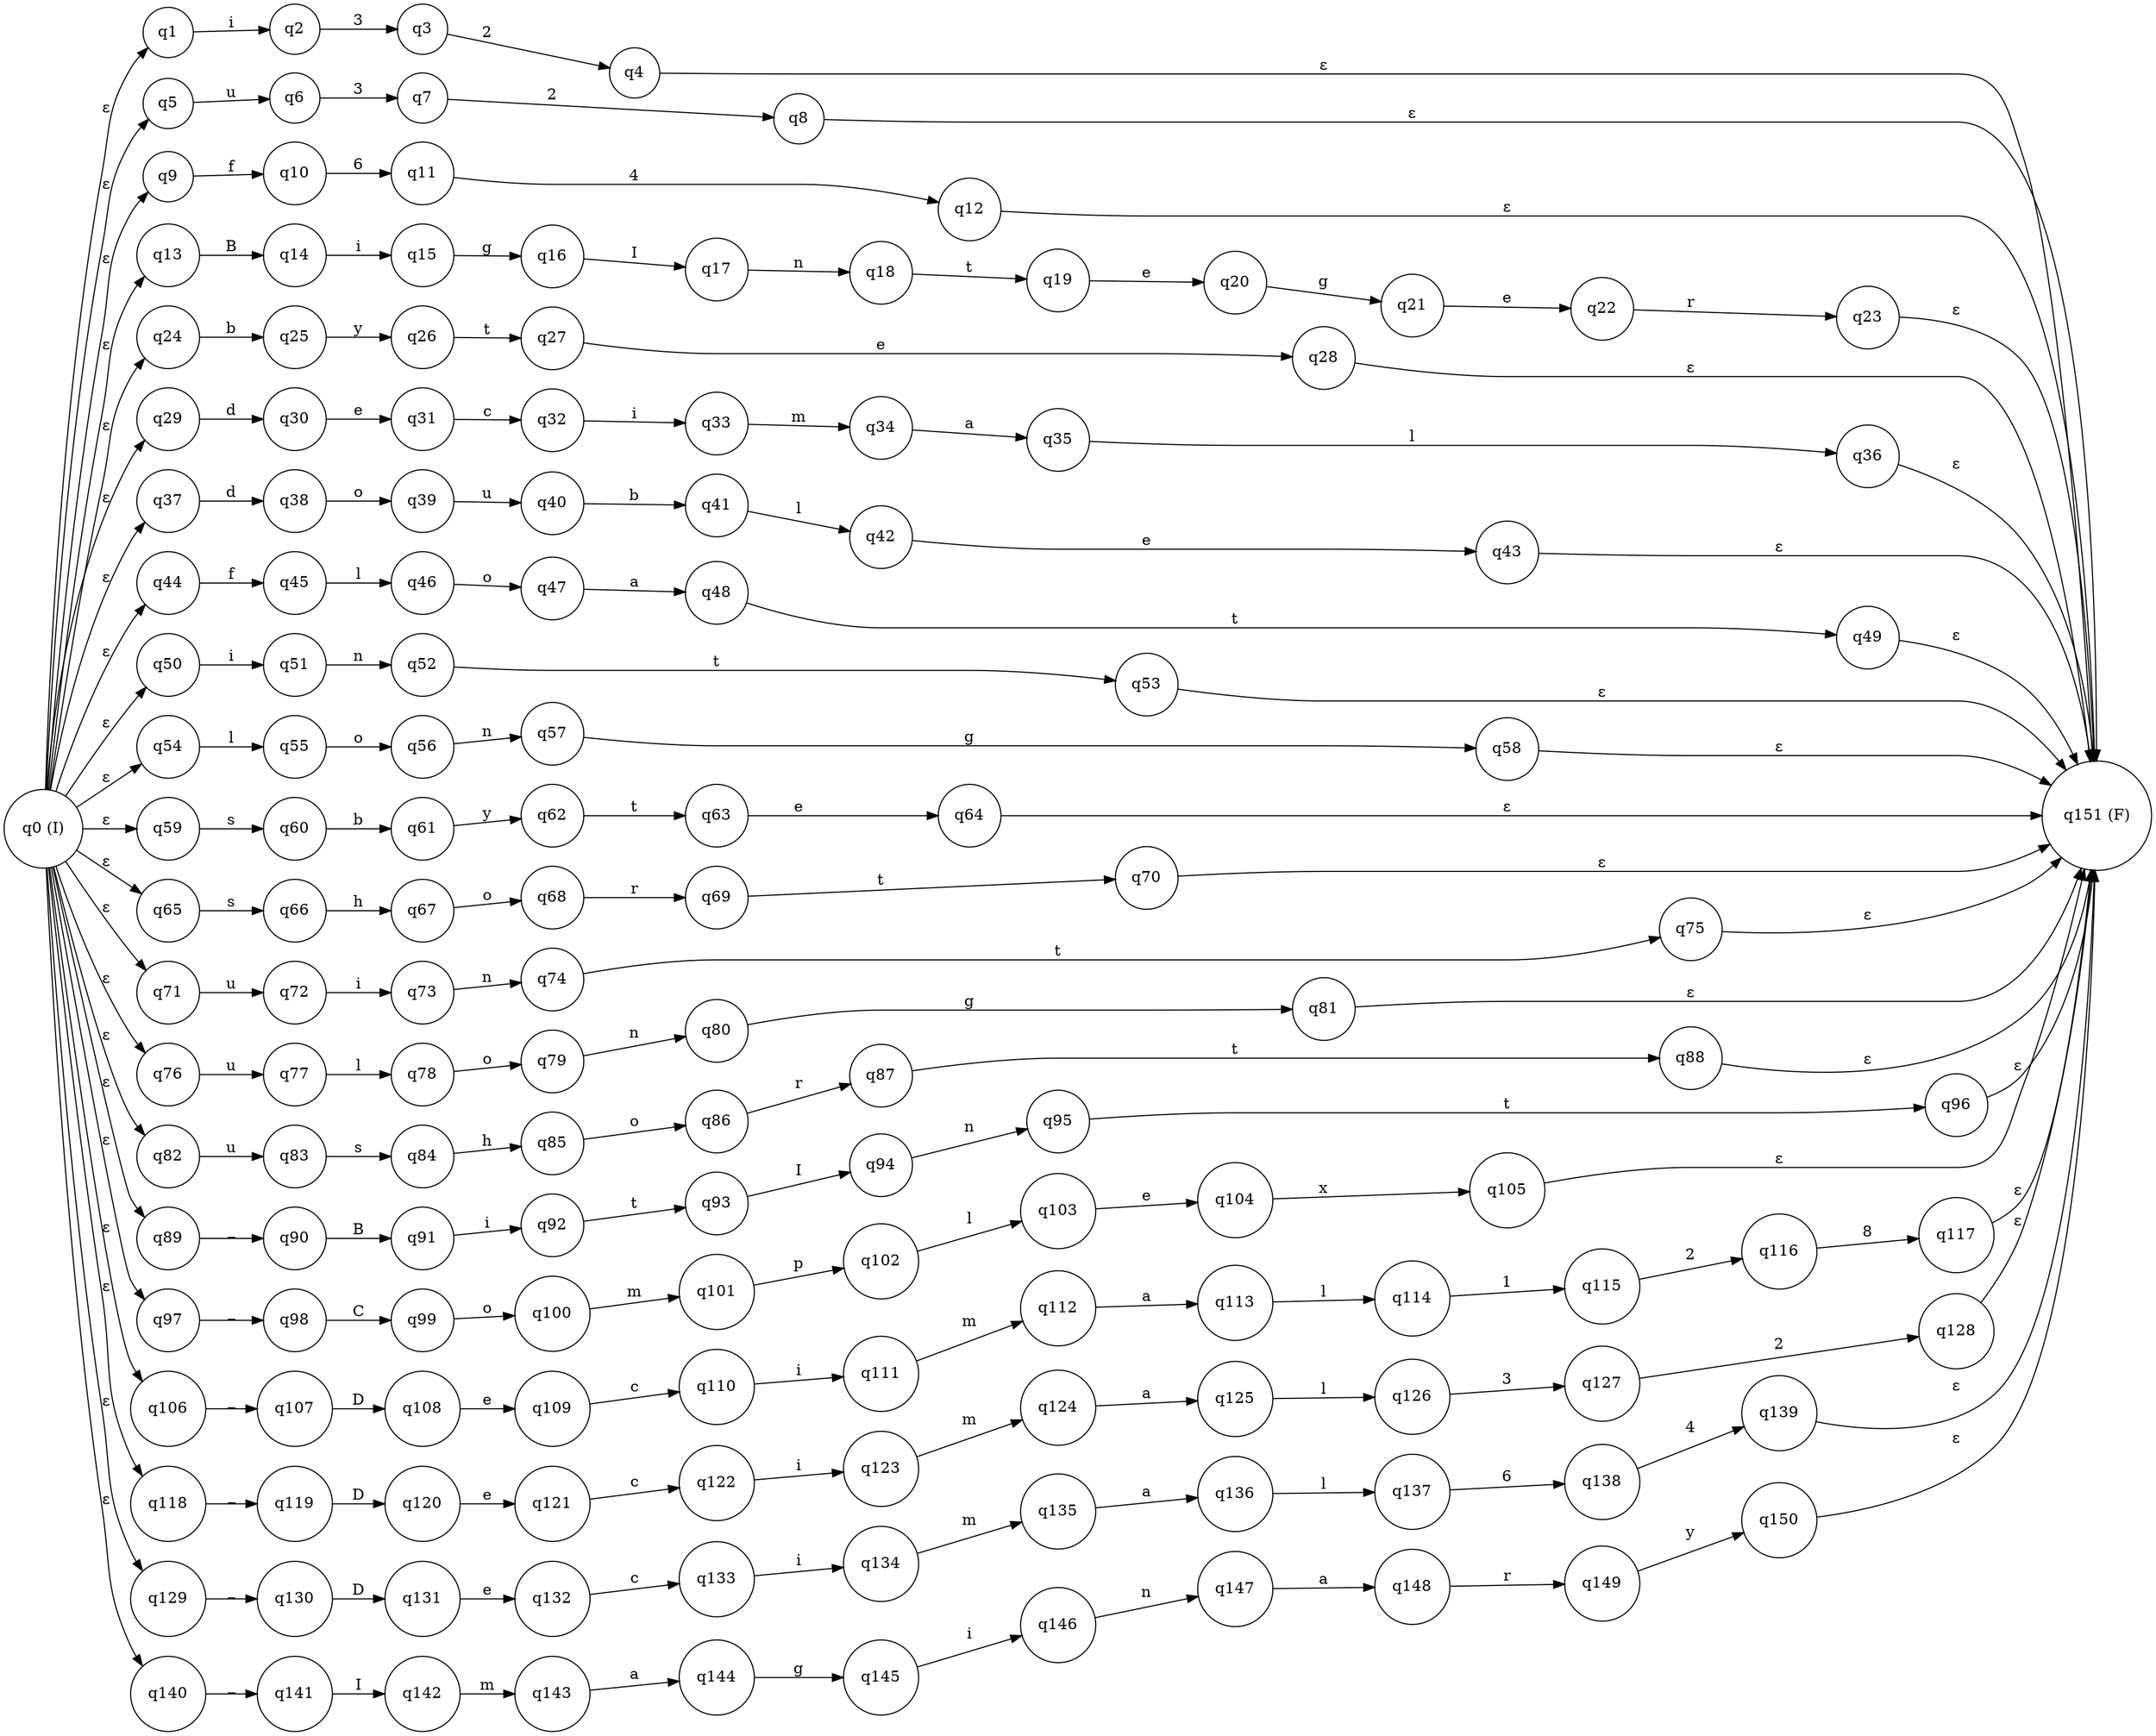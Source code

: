 digraph finite_state_machine {
rankdir=LR;
node [shape = circle];
q0 [label="q0 (I)"];
q1 [label="q1"];
q2 [label="q2"];
q3 [label="q3"];
q4 [label="q4"];
q5 [label="q5"];
q6 [label="q6"];
q7 [label="q7"];
q8 [label="q8"];
q9 [label="q9"];
q10 [label="q10"];
q11 [label="q11"];
q12 [label="q12"];
q13 [label="q13"];
q14 [label="q14"];
q15 [label="q15"];
q16 [label="q16"];
q17 [label="q17"];
q18 [label="q18"];
q19 [label="q19"];
q20 [label="q20"];
q21 [label="q21"];
q22 [label="q22"];
q23 [label="q23"];
q24 [label="q24"];
q25 [label="q25"];
q26 [label="q26"];
q27 [label="q27"];
q28 [label="q28"];
q29 [label="q29"];
q30 [label="q30"];
q31 [label="q31"];
q32 [label="q32"];
q33 [label="q33"];
q34 [label="q34"];
q35 [label="q35"];
q36 [label="q36"];
q37 [label="q37"];
q38 [label="q38"];
q39 [label="q39"];
q40 [label="q40"];
q41 [label="q41"];
q42 [label="q42"];
q43 [label="q43"];
q44 [label="q44"];
q45 [label="q45"];
q46 [label="q46"];
q47 [label="q47"];
q48 [label="q48"];
q49 [label="q49"];
q50 [label="q50"];
q51 [label="q51"];
q52 [label="q52"];
q53 [label="q53"];
q54 [label="q54"];
q55 [label="q55"];
q56 [label="q56"];
q57 [label="q57"];
q58 [label="q58"];
q59 [label="q59"];
q60 [label="q60"];
q61 [label="q61"];
q62 [label="q62"];
q63 [label="q63"];
q64 [label="q64"];
q65 [label="q65"];
q66 [label="q66"];
q67 [label="q67"];
q68 [label="q68"];
q69 [label="q69"];
q70 [label="q70"];
q71 [label="q71"];
q72 [label="q72"];
q73 [label="q73"];
q74 [label="q74"];
q75 [label="q75"];
q76 [label="q76"];
q77 [label="q77"];
q78 [label="q78"];
q79 [label="q79"];
q80 [label="q80"];
q81 [label="q81"];
q82 [label="q82"];
q83 [label="q83"];
q84 [label="q84"];
q85 [label="q85"];
q86 [label="q86"];
q87 [label="q87"];
q88 [label="q88"];
q89 [label="q89"];
q90 [label="q90"];
q91 [label="q91"];
q92 [label="q92"];
q93 [label="q93"];
q94 [label="q94"];
q95 [label="q95"];
q96 [label="q96"];
q97 [label="q97"];
q98 [label="q98"];
q99 [label="q99"];
q100 [label="q100"];
q101 [label="q101"];
q102 [label="q102"];
q103 [label="q103"];
q104 [label="q104"];
q105 [label="q105"];
q106 [label="q106"];
q107 [label="q107"];
q108 [label="q108"];
q109 [label="q109"];
q110 [label="q110"];
q111 [label="q111"];
q112 [label="q112"];
q113 [label="q113"];
q114 [label="q114"];
q115 [label="q115"];
q116 [label="q116"];
q117 [label="q117"];
q118 [label="q118"];
q119 [label="q119"];
q120 [label="q120"];
q121 [label="q121"];
q122 [label="q122"];
q123 [label="q123"];
q124 [label="q124"];
q125 [label="q125"];
q126 [label="q126"];
q127 [label="q127"];
q128 [label="q128"];
q129 [label="q129"];
q130 [label="q130"];
q131 [label="q131"];
q132 [label="q132"];
q133 [label="q133"];
q134 [label="q134"];
q135 [label="q135"];
q136 [label="q136"];
q137 [label="q137"];
q138 [label="q138"];
q139 [label="q139"];
q140 [label="q140"];
q141 [label="q141"];
q142 [label="q142"];
q143 [label="q143"];
q144 [label="q144"];
q145 [label="q145"];
q146 [label="q146"];
q147 [label="q147"];
q148 [label="q148"];
q149 [label="q149"];
q150 [label="q150"];
q151 [label="q151 (F)"];
q0 -> q1 [label="ε"];
q1 -> q2 [label="i"];
q2 -> q3 [label="3"];
q3 -> q4 [label="2"];
q0 -> q5 [label="ε"];
q5 -> q6 [label="u"];
q6 -> q7 [label="3"];
q7 -> q8 [label="2"];
q0 -> q9 [label="ε"];
q9 -> q10 [label="f"];
q10 -> q11 [label="6"];
q11 -> q12 [label="4"];
q0 -> q13 [label="ε"];
q13 -> q14 [label="B"];
q14 -> q15 [label="i"];
q15 -> q16 [label="g"];
q16 -> q17 [label="I"];
q17 -> q18 [label="n"];
q18 -> q19 [label="t"];
q19 -> q20 [label="e"];
q20 -> q21 [label="g"];
q21 -> q22 [label="e"];
q22 -> q23 [label="r"];
q0 -> q24 [label="ε"];
q24 -> q25 [label="b"];
q25 -> q26 [label="y"];
q26 -> q27 [label="t"];
q27 -> q28 [label="e"];
q0 -> q29 [label="ε"];
q29 -> q30 [label="d"];
q30 -> q31 [label="e"];
q31 -> q32 [label="c"];
q32 -> q33 [label="i"];
q33 -> q34 [label="m"];
q34 -> q35 [label="a"];
q35 -> q36 [label="l"];
q0 -> q37 [label="ε"];
q37 -> q38 [label="d"];
q38 -> q39 [label="o"];
q39 -> q40 [label="u"];
q40 -> q41 [label="b"];
q41 -> q42 [label="l"];
q42 -> q43 [label="e"];
q0 -> q44 [label="ε"];
q44 -> q45 [label="f"];
q45 -> q46 [label="l"];
q46 -> q47 [label="o"];
q47 -> q48 [label="a"];
q48 -> q49 [label="t"];
q0 -> q50 [label="ε"];
q50 -> q51 [label="i"];
q51 -> q52 [label="n"];
q52 -> q53 [label="t"];
q0 -> q54 [label="ε"];
q54 -> q55 [label="l"];
q55 -> q56 [label="o"];
q56 -> q57 [label="n"];
q57 -> q58 [label="g"];
q0 -> q59 [label="ε"];
q59 -> q60 [label="s"];
q60 -> q61 [label="b"];
q61 -> q62 [label="y"];
q62 -> q63 [label="t"];
q63 -> q64 [label="e"];
q0 -> q65 [label="ε"];
q65 -> q66 [label="s"];
q66 -> q67 [label="h"];
q67 -> q68 [label="o"];
q68 -> q69 [label="r"];
q69 -> q70 [label="t"];
q0 -> q71 [label="ε"];
q71 -> q72 [label="u"];
q72 -> q73 [label="i"];
q73 -> q74 [label="n"];
q74 -> q75 [label="t"];
q0 -> q76 [label="ε"];
q76 -> q77 [label="u"];
q77 -> q78 [label="l"];
q78 -> q79 [label="o"];
q79 -> q80 [label="n"];
q80 -> q81 [label="g"];
q0 -> q82 [label="ε"];
q82 -> q83 [label="u"];
q83 -> q84 [label="s"];
q84 -> q85 [label="h"];
q85 -> q86 [label="o"];
q86 -> q87 [label="r"];
q87 -> q88 [label="t"];
q0 -> q89 [label="ε"];
q89 -> q90 [label="_"];
q90 -> q91 [label="B"];
q91 -> q92 [label="i"];
q92 -> q93 [label="t"];
q93 -> q94 [label="I"];
q94 -> q95 [label="n"];
q95 -> q96 [label="t"];
q0 -> q97 [label="ε"];
q97 -> q98 [label="_"];
q98 -> q99 [label="C"];
q99 -> q100 [label="o"];
q100 -> q101 [label="m"];
q101 -> q102 [label="p"];
q102 -> q103 [label="l"];
q103 -> q104 [label="e"];
q104 -> q105 [label="x"];
q0 -> q106 [label="ε"];
q106 -> q107 [label="_"];
q107 -> q108 [label="D"];
q108 -> q109 [label="e"];
q109 -> q110 [label="c"];
q110 -> q111 [label="i"];
q111 -> q112 [label="m"];
q112 -> q113 [label="a"];
q113 -> q114 [label="l"];
q114 -> q115 [label="1"];
q115 -> q116 [label="2"];
q116 -> q117 [label="8"];
q0 -> q118 [label="ε"];
q118 -> q119 [label="_"];
q119 -> q120 [label="D"];
q120 -> q121 [label="e"];
q121 -> q122 [label="c"];
q122 -> q123 [label="i"];
q123 -> q124 [label="m"];
q124 -> q125 [label="a"];
q125 -> q126 [label="l"];
q126 -> q127 [label="3"];
q127 -> q128 [label="2"];
q0 -> q129 [label="ε"];
q129 -> q130 [label="_"];
q130 -> q131 [label="D"];
q131 -> q132 [label="e"];
q132 -> q133 [label="c"];
q133 -> q134 [label="i"];
q134 -> q135 [label="m"];
q135 -> q136 [label="a"];
q136 -> q137 [label="l"];
q137 -> q138 [label="6"];
q138 -> q139 [label="4"];
q0 -> q140 [label="ε"];
q140 -> q141 [label="_"];
q141 -> q142 [label="I"];
q142 -> q143 [label="m"];
q143 -> q144 [label="a"];
q144 -> q145 [label="g"];
q145 -> q146 [label="i"];
q146 -> q147 [label="n"];
q147 -> q148 [label="a"];
q148 -> q149 [label="r"];
q149 -> q150 [label="y"];
q4 -> q151 [label="ε"];
q8 -> q151 [label="ε"];
q12 -> q151 [label="ε"];
q23 -> q151 [label="ε"];
q28 -> q151 [label="ε"];
q36 -> q151 [label="ε"];
q43 -> q151 [label="ε"];
q49 -> q151 [label="ε"];
q53 -> q151 [label="ε"];
q58 -> q151 [label="ε"];
q64 -> q151 [label="ε"];
q70 -> q151 [label="ε"];
q75 -> q151 [label="ε"];
q81 -> q151 [label="ε"];
q88 -> q151 [label="ε"];
q96 -> q151 [label="ε"];
q105 -> q151 [label="ε"];
q117 -> q151 [label="ε"];
q128 -> q151 [label="ε"];
q139 -> q151 [label="ε"];
q150 -> q151 [label="ε"];
}